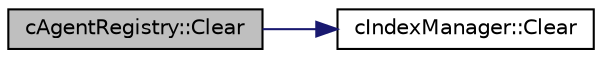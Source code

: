 digraph "cAgentRegistry::Clear"
{
 // LATEX_PDF_SIZE
  edge [fontname="Helvetica",fontsize="10",labelfontname="Helvetica",labelfontsize="10"];
  node [fontname="Helvetica",fontsize="10",shape=record];
  rankdir="LR";
  Node1 [label="cAgentRegistry::Clear",height=0.2,width=0.4,color="black", fillcolor="grey75", style="filled", fontcolor="black",tooltip=" "];
  Node1 -> Node2 [color="midnightblue",fontsize="10",style="solid",fontname="Helvetica"];
  Node2 [label="cIndexManager::Clear",height=0.2,width=0.4,color="black", fillcolor="white", style="filled",URL="$classc_index_manager.html#a6173551379325e0164a493524101bfc6",tooltip=" "];
}
